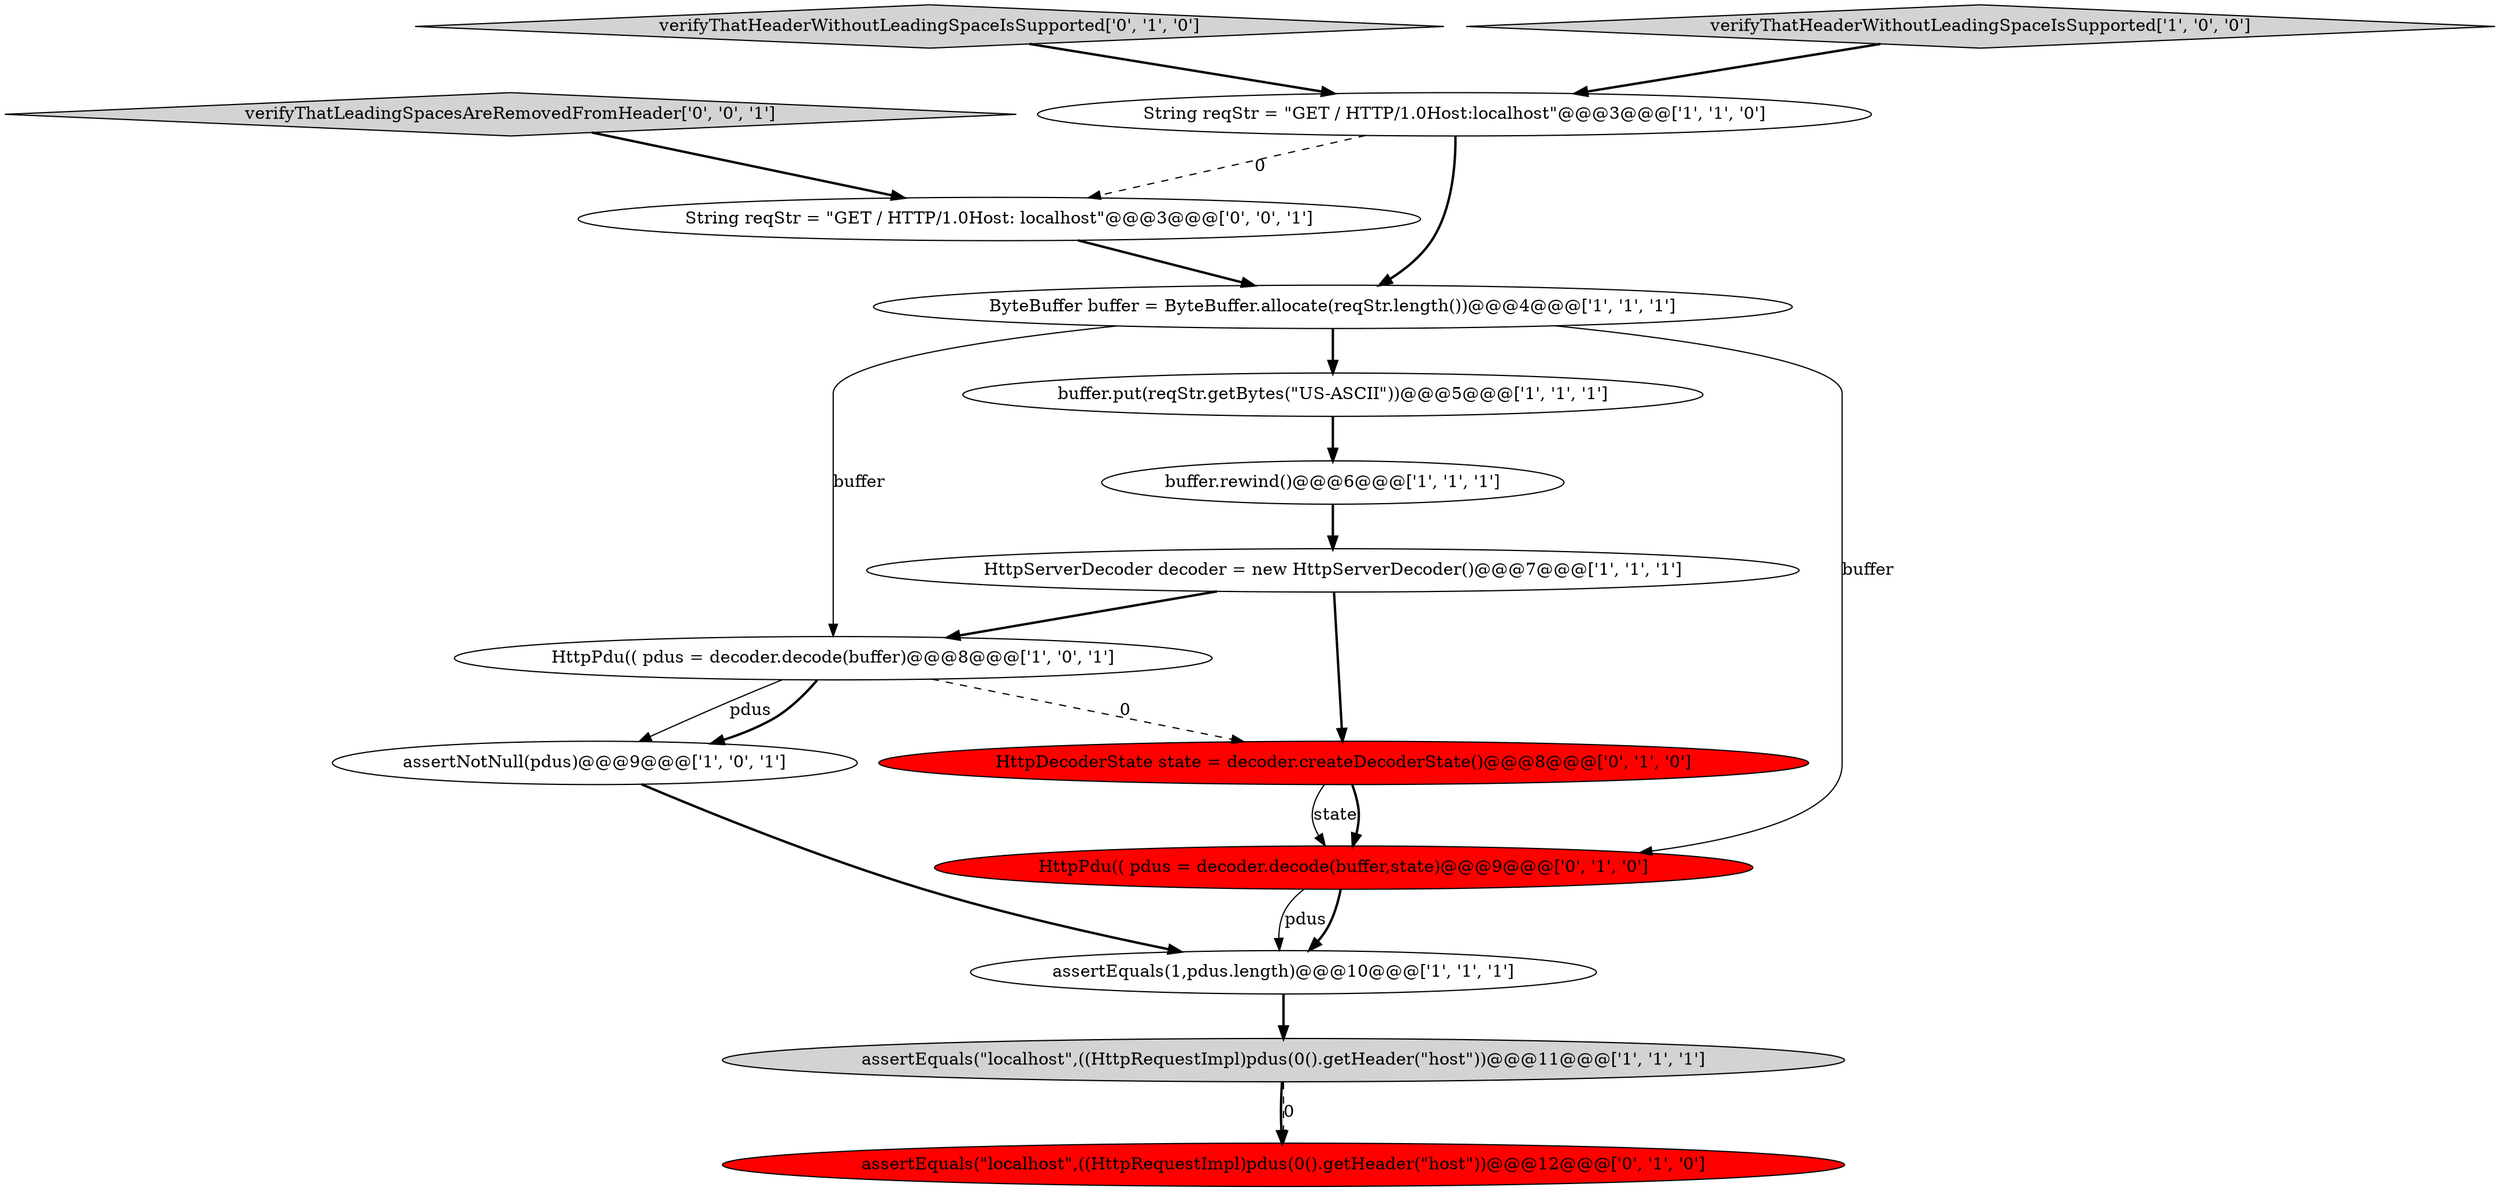 digraph {
12 [style = filled, label = "assertEquals(\"localhost\",((HttpRequestImpl)pdus(0().getHeader(\"host\"))@@@12@@@['0', '1', '0']", fillcolor = red, shape = ellipse image = "AAA1AAABBB2BBB"];
8 [style = filled, label = "assertEquals(1,pdus.length)@@@10@@@['1', '1', '1']", fillcolor = white, shape = ellipse image = "AAA0AAABBB1BBB"];
7 [style = filled, label = "assertNotNull(pdus)@@@9@@@['1', '0', '1']", fillcolor = white, shape = ellipse image = "AAA0AAABBB1BBB"];
10 [style = filled, label = "verifyThatHeaderWithoutLeadingSpaceIsSupported['0', '1', '0']", fillcolor = lightgray, shape = diamond image = "AAA0AAABBB2BBB"];
15 [style = filled, label = "verifyThatLeadingSpacesAreRemovedFromHeader['0', '0', '1']", fillcolor = lightgray, shape = diamond image = "AAA0AAABBB3BBB"];
3 [style = filled, label = "String reqStr = \"GET / HTTP/1.0Host:localhost\"@@@3@@@['1', '1', '0']", fillcolor = white, shape = ellipse image = "AAA0AAABBB1BBB"];
0 [style = filled, label = "HttpPdu(( pdus = decoder.decode(buffer)@@@8@@@['1', '0', '1']", fillcolor = white, shape = ellipse image = "AAA0AAABBB1BBB"];
6 [style = filled, label = "HttpServerDecoder decoder = new HttpServerDecoder()@@@7@@@['1', '1', '1']", fillcolor = white, shape = ellipse image = "AAA0AAABBB1BBB"];
11 [style = filled, label = "HttpDecoderState state = decoder.createDecoderState()@@@8@@@['0', '1', '0']", fillcolor = red, shape = ellipse image = "AAA1AAABBB2BBB"];
2 [style = filled, label = "assertEquals(\"localhost\",((HttpRequestImpl)pdus(0().getHeader(\"host\"))@@@11@@@['1', '1', '1']", fillcolor = lightgray, shape = ellipse image = "AAA0AAABBB1BBB"];
4 [style = filled, label = "buffer.rewind()@@@6@@@['1', '1', '1']", fillcolor = white, shape = ellipse image = "AAA0AAABBB1BBB"];
1 [style = filled, label = "buffer.put(reqStr.getBytes(\"US-ASCII\"))@@@5@@@['1', '1', '1']", fillcolor = white, shape = ellipse image = "AAA0AAABBB1BBB"];
9 [style = filled, label = "ByteBuffer buffer = ByteBuffer.allocate(reqStr.length())@@@4@@@['1', '1', '1']", fillcolor = white, shape = ellipse image = "AAA0AAABBB1BBB"];
13 [style = filled, label = "HttpPdu(( pdus = decoder.decode(buffer,state)@@@9@@@['0', '1', '0']", fillcolor = red, shape = ellipse image = "AAA1AAABBB2BBB"];
14 [style = filled, label = "String reqStr = \"GET / HTTP/1.0Host: localhost\"@@@3@@@['0', '0', '1']", fillcolor = white, shape = ellipse image = "AAA0AAABBB3BBB"];
5 [style = filled, label = "verifyThatHeaderWithoutLeadingSpaceIsSupported['1', '0', '0']", fillcolor = lightgray, shape = diamond image = "AAA0AAABBB1BBB"];
9->13 [style = solid, label="buffer"];
5->3 [style = bold, label=""];
1->4 [style = bold, label=""];
15->14 [style = bold, label=""];
4->6 [style = bold, label=""];
0->7 [style = solid, label="pdus"];
10->3 [style = bold, label=""];
0->11 [style = dashed, label="0"];
6->0 [style = bold, label=""];
7->8 [style = bold, label=""];
2->12 [style = bold, label=""];
0->7 [style = bold, label=""];
3->9 [style = bold, label=""];
2->12 [style = dashed, label="0"];
11->13 [style = solid, label="state"];
8->2 [style = bold, label=""];
6->11 [style = bold, label=""];
11->13 [style = bold, label=""];
9->0 [style = solid, label="buffer"];
14->9 [style = bold, label=""];
13->8 [style = solid, label="pdus"];
13->8 [style = bold, label=""];
9->1 [style = bold, label=""];
3->14 [style = dashed, label="0"];
}
